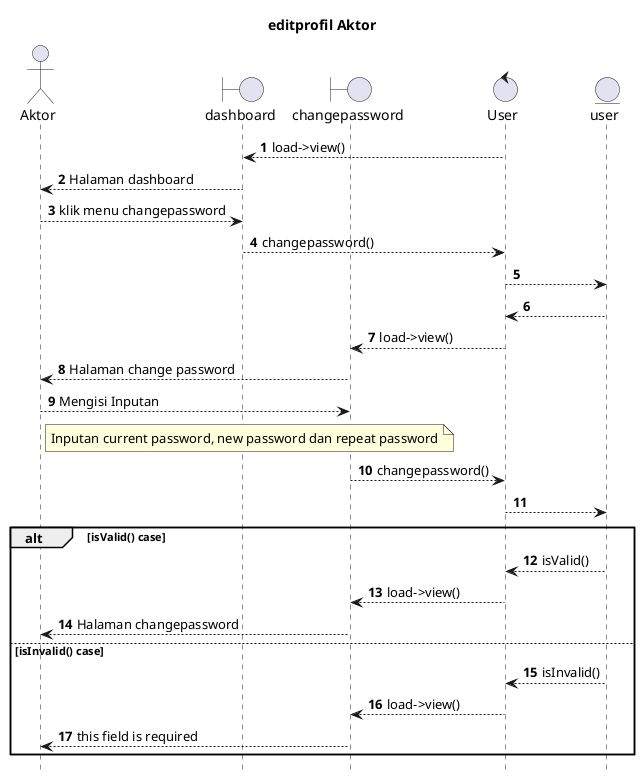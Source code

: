 @startuml

autonumber
hide footbox
title editprofil Aktor

Actor Aktor
boundary dashboard
boundary changepassword
control User
Entity user

User --> dashboard: load->view()
dashboard --> Aktor: Halaman dashboard
Aktor --> dashboard: klik menu changepassword
dashboard --> User: changepassword()
User --> user:
    
    user --> User:
    User --> changepassword: load->view()
    changepassword --> Aktor: Halaman change password

Aktor --> changepassword: Mengisi Inputan
    note right of Aktor
        Inputan current password, new password dan repeat password
            end note
changepassword --> User: changepassword()
User --> user:

alt isValid() case
    
    user --> User: isValid()
    User --> changepassword: load->view()
    changepassword --> Aktor: Halaman changepassword

else isInvalid() case
    
    user --> User: isInvalid()
    User --> changepassword: load->view()
    changepassword --> Aktor: this field is required
end

@enduml